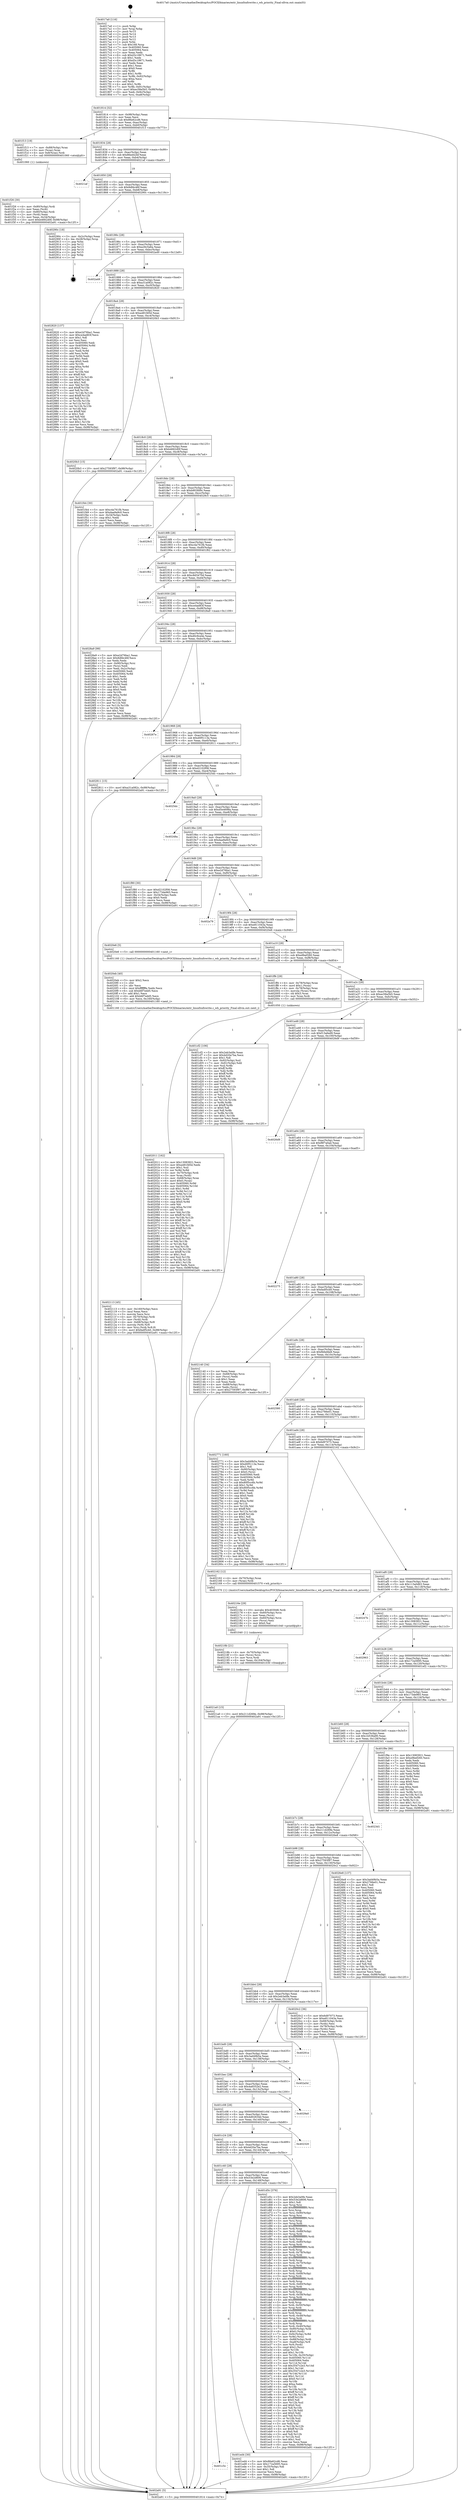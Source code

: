 digraph "0x4017a0" {
  label = "0x4017a0 (/mnt/c/Users/mathe/Desktop/tcc/POCII/binaries/extr_linuxfsnfswrite.c_wb_priority_Final-ollvm.out::main(0))"
  labelloc = "t"
  node[shape=record]

  Entry [label="",width=0.3,height=0.3,shape=circle,fillcolor=black,style=filled]
  "0x401814" [label="{
     0x401814 [32]\l
     | [instrs]\l
     &nbsp;&nbsp;0x401814 \<+6\>: mov -0x98(%rbp),%eax\l
     &nbsp;&nbsp;0x40181a \<+2\>: mov %eax,%ecx\l
     &nbsp;&nbsp;0x40181c \<+6\>: sub $0x86e62cd6,%ecx\l
     &nbsp;&nbsp;0x401822 \<+6\>: mov %eax,-0xac(%rbp)\l
     &nbsp;&nbsp;0x401828 \<+6\>: mov %ecx,-0xb0(%rbp)\l
     &nbsp;&nbsp;0x40182e \<+6\>: je 0000000000401f13 \<main+0x773\>\l
  }"]
  "0x401f13" [label="{
     0x401f13 [19]\l
     | [instrs]\l
     &nbsp;&nbsp;0x401f13 \<+7\>: mov -0x88(%rbp),%rax\l
     &nbsp;&nbsp;0x401f1a \<+3\>: mov (%rax),%rax\l
     &nbsp;&nbsp;0x401f1d \<+4\>: mov 0x8(%rax),%rdi\l
     &nbsp;&nbsp;0x401f21 \<+5\>: call 0000000000401060 \<atoi@plt\>\l
     | [calls]\l
     &nbsp;&nbsp;0x401060 \{1\} (unknown)\l
  }"]
  "0x401834" [label="{
     0x401834 [28]\l
     | [instrs]\l
     &nbsp;&nbsp;0x401834 \<+5\>: jmp 0000000000401839 \<main+0x99\>\l
     &nbsp;&nbsp;0x401839 \<+6\>: mov -0xac(%rbp),%eax\l
     &nbsp;&nbsp;0x40183f \<+5\>: sub $0x86ed42bf,%eax\l
     &nbsp;&nbsp;0x401844 \<+6\>: mov %eax,-0xb4(%rbp)\l
     &nbsp;&nbsp;0x40184a \<+6\>: je 00000000004021af \<main+0xa0f\>\l
  }"]
  Exit [label="",width=0.3,height=0.3,shape=circle,fillcolor=black,style=filled,peripheries=2]
  "0x4021af" [label="{
     0x4021af\l
  }", style=dashed]
  "0x401850" [label="{
     0x401850 [28]\l
     | [instrs]\l
     &nbsp;&nbsp;0x401850 \<+5\>: jmp 0000000000401855 \<main+0xb5\>\l
     &nbsp;&nbsp;0x401855 \<+6\>: mov -0xac(%rbp),%eax\l
     &nbsp;&nbsp;0x40185b \<+5\>: sub $0x8dfdc46f,%eax\l
     &nbsp;&nbsp;0x401860 \<+6\>: mov %eax,-0xb8(%rbp)\l
     &nbsp;&nbsp;0x401866 \<+6\>: je 000000000040290c \<main+0x116c\>\l
  }"]
  "0x4021a0" [label="{
     0x4021a0 [15]\l
     | [instrs]\l
     &nbsp;&nbsp;0x4021a0 \<+10\>: movl $0x211d269e,-0x98(%rbp)\l
     &nbsp;&nbsp;0x4021aa \<+5\>: jmp 0000000000402a91 \<main+0x12f1\>\l
  }"]
  "0x40290c" [label="{
     0x40290c [18]\l
     | [instrs]\l
     &nbsp;&nbsp;0x40290c \<+3\>: mov -0x2c(%rbp),%eax\l
     &nbsp;&nbsp;0x40290f \<+4\>: lea -0x28(%rbp),%rsp\l
     &nbsp;&nbsp;0x402913 \<+1\>: pop %rbx\l
     &nbsp;&nbsp;0x402914 \<+2\>: pop %r12\l
     &nbsp;&nbsp;0x402916 \<+2\>: pop %r13\l
     &nbsp;&nbsp;0x402918 \<+2\>: pop %r14\l
     &nbsp;&nbsp;0x40291a \<+2\>: pop %r15\l
     &nbsp;&nbsp;0x40291c \<+1\>: pop %rbp\l
     &nbsp;&nbsp;0x40291d \<+1\>: ret\l
  }"]
  "0x40186c" [label="{
     0x40186c [28]\l
     | [instrs]\l
     &nbsp;&nbsp;0x40186c \<+5\>: jmp 0000000000401871 \<main+0xd1\>\l
     &nbsp;&nbsp;0x401871 \<+6\>: mov -0xac(%rbp),%eax\l
     &nbsp;&nbsp;0x401877 \<+5\>: sub $0xa26c5a6a,%eax\l
     &nbsp;&nbsp;0x40187c \<+6\>: mov %eax,-0xbc(%rbp)\l
     &nbsp;&nbsp;0x401882 \<+6\>: je 0000000000402a49 \<main+0x12a9\>\l
  }"]
  "0x40218b" [label="{
     0x40218b [21]\l
     | [instrs]\l
     &nbsp;&nbsp;0x40218b \<+4\>: mov -0x70(%rbp),%rcx\l
     &nbsp;&nbsp;0x40218f \<+3\>: mov (%rcx),%rcx\l
     &nbsp;&nbsp;0x402192 \<+3\>: mov %rcx,%rdi\l
     &nbsp;&nbsp;0x402195 \<+6\>: mov %eax,-0x164(%rbp)\l
     &nbsp;&nbsp;0x40219b \<+5\>: call 0000000000401030 \<free@plt\>\l
     | [calls]\l
     &nbsp;&nbsp;0x401030 \{1\} (unknown)\l
  }"]
  "0x402a49" [label="{
     0x402a49\l
  }", style=dashed]
  "0x401888" [label="{
     0x401888 [28]\l
     | [instrs]\l
     &nbsp;&nbsp;0x401888 \<+5\>: jmp 000000000040188d \<main+0xed\>\l
     &nbsp;&nbsp;0x40188d \<+6\>: mov -0xac(%rbp),%eax\l
     &nbsp;&nbsp;0x401893 \<+5\>: sub $0xa31a082c,%eax\l
     &nbsp;&nbsp;0x401898 \<+6\>: mov %eax,-0xc0(%rbp)\l
     &nbsp;&nbsp;0x40189e \<+6\>: je 0000000000402820 \<main+0x1080\>\l
  }"]
  "0x40216e" [label="{
     0x40216e [29]\l
     | [instrs]\l
     &nbsp;&nbsp;0x40216e \<+10\>: movabs $0x4030d6,%rdi\l
     &nbsp;&nbsp;0x402178 \<+4\>: mov -0x60(%rbp),%rcx\l
     &nbsp;&nbsp;0x40217c \<+2\>: mov %eax,(%rcx)\l
     &nbsp;&nbsp;0x40217e \<+4\>: mov -0x60(%rbp),%rcx\l
     &nbsp;&nbsp;0x402182 \<+2\>: mov (%rcx),%esi\l
     &nbsp;&nbsp;0x402184 \<+2\>: mov $0x0,%al\l
     &nbsp;&nbsp;0x402186 \<+5\>: call 0000000000401040 \<printf@plt\>\l
     | [calls]\l
     &nbsp;&nbsp;0x401040 \{1\} (unknown)\l
  }"]
  "0x402820" [label="{
     0x402820 [137]\l
     | [instrs]\l
     &nbsp;&nbsp;0x402820 \<+5\>: mov $0xe2d76ba1,%eax\l
     &nbsp;&nbsp;0x402825 \<+5\>: mov $0xce4ad83f,%ecx\l
     &nbsp;&nbsp;0x40282a \<+2\>: mov $0x1,%dl\l
     &nbsp;&nbsp;0x40282c \<+2\>: xor %esi,%esi\l
     &nbsp;&nbsp;0x40282e \<+7\>: mov 0x405060,%edi\l
     &nbsp;&nbsp;0x402835 \<+8\>: mov 0x405064,%r8d\l
     &nbsp;&nbsp;0x40283d \<+3\>: sub $0x1,%esi\l
     &nbsp;&nbsp;0x402840 \<+3\>: mov %edi,%r9d\l
     &nbsp;&nbsp;0x402843 \<+3\>: add %esi,%r9d\l
     &nbsp;&nbsp;0x402846 \<+4\>: imul %r9d,%edi\l
     &nbsp;&nbsp;0x40284a \<+3\>: and $0x1,%edi\l
     &nbsp;&nbsp;0x40284d \<+3\>: cmp $0x0,%edi\l
     &nbsp;&nbsp;0x402850 \<+4\>: sete %r10b\l
     &nbsp;&nbsp;0x402854 \<+4\>: cmp $0xa,%r8d\l
     &nbsp;&nbsp;0x402858 \<+4\>: setl %r11b\l
     &nbsp;&nbsp;0x40285c \<+3\>: mov %r10b,%bl\l
     &nbsp;&nbsp;0x40285f \<+3\>: xor $0xff,%bl\l
     &nbsp;&nbsp;0x402862 \<+3\>: mov %r11b,%r14b\l
     &nbsp;&nbsp;0x402865 \<+4\>: xor $0xff,%r14b\l
     &nbsp;&nbsp;0x402869 \<+3\>: xor $0x1,%dl\l
     &nbsp;&nbsp;0x40286c \<+3\>: mov %bl,%r15b\l
     &nbsp;&nbsp;0x40286f \<+4\>: and $0xff,%r15b\l
     &nbsp;&nbsp;0x402873 \<+3\>: and %dl,%r10b\l
     &nbsp;&nbsp;0x402876 \<+3\>: mov %r14b,%r12b\l
     &nbsp;&nbsp;0x402879 \<+4\>: and $0xff,%r12b\l
     &nbsp;&nbsp;0x40287d \<+3\>: and %dl,%r11b\l
     &nbsp;&nbsp;0x402880 \<+3\>: or %r10b,%r15b\l
     &nbsp;&nbsp;0x402883 \<+3\>: or %r11b,%r12b\l
     &nbsp;&nbsp;0x402886 \<+3\>: xor %r12b,%r15b\l
     &nbsp;&nbsp;0x402889 \<+3\>: or %r14b,%bl\l
     &nbsp;&nbsp;0x40288c \<+3\>: xor $0xff,%bl\l
     &nbsp;&nbsp;0x40288f \<+3\>: or $0x1,%dl\l
     &nbsp;&nbsp;0x402892 \<+2\>: and %dl,%bl\l
     &nbsp;&nbsp;0x402894 \<+3\>: or %bl,%r15b\l
     &nbsp;&nbsp;0x402897 \<+4\>: test $0x1,%r15b\l
     &nbsp;&nbsp;0x40289b \<+3\>: cmovne %ecx,%eax\l
     &nbsp;&nbsp;0x40289e \<+6\>: mov %eax,-0x98(%rbp)\l
     &nbsp;&nbsp;0x4028a4 \<+5\>: jmp 0000000000402a91 \<main+0x12f1\>\l
  }"]
  "0x4018a4" [label="{
     0x4018a4 [28]\l
     | [instrs]\l
     &nbsp;&nbsp;0x4018a4 \<+5\>: jmp 00000000004018a9 \<main+0x109\>\l
     &nbsp;&nbsp;0x4018a9 \<+6\>: mov -0xac(%rbp),%eax\l
     &nbsp;&nbsp;0x4018af \<+5\>: sub $0xa481fd5d,%eax\l
     &nbsp;&nbsp;0x4018b4 \<+6\>: mov %eax,-0xc4(%rbp)\l
     &nbsp;&nbsp;0x4018ba \<+6\>: je 00000000004020b3 \<main+0x913\>\l
  }"]
  "0x402113" [label="{
     0x402113 [45]\l
     | [instrs]\l
     &nbsp;&nbsp;0x402113 \<+6\>: mov -0x160(%rbp),%ecx\l
     &nbsp;&nbsp;0x402119 \<+3\>: imul %eax,%ecx\l
     &nbsp;&nbsp;0x40211c \<+3\>: movslq %ecx,%rsi\l
     &nbsp;&nbsp;0x40211f \<+4\>: mov -0x70(%rbp),%rdi\l
     &nbsp;&nbsp;0x402123 \<+3\>: mov (%rdi),%rdi\l
     &nbsp;&nbsp;0x402126 \<+4\>: mov -0x68(%rbp),%r8\l
     &nbsp;&nbsp;0x40212a \<+3\>: movslq (%r8),%r8\l
     &nbsp;&nbsp;0x40212d \<+4\>: mov %rsi,(%rdi,%r8,8)\l
     &nbsp;&nbsp;0x402131 \<+10\>: movl $0xfadf5cb0,-0x98(%rbp)\l
     &nbsp;&nbsp;0x40213b \<+5\>: jmp 0000000000402a91 \<main+0x12f1\>\l
  }"]
  "0x4020b3" [label="{
     0x4020b3 [15]\l
     | [instrs]\l
     &nbsp;&nbsp;0x4020b3 \<+10\>: movl $0x27593f97,-0x98(%rbp)\l
     &nbsp;&nbsp;0x4020bd \<+5\>: jmp 0000000000402a91 \<main+0x12f1\>\l
  }"]
  "0x4018c0" [label="{
     0x4018c0 [28]\l
     | [instrs]\l
     &nbsp;&nbsp;0x4018c0 \<+5\>: jmp 00000000004018c5 \<main+0x125\>\l
     &nbsp;&nbsp;0x4018c5 \<+6\>: mov -0xac(%rbp),%eax\l
     &nbsp;&nbsp;0x4018cb \<+5\>: sub $0xb4662d0f,%eax\l
     &nbsp;&nbsp;0x4018d0 \<+6\>: mov %eax,-0xc8(%rbp)\l
     &nbsp;&nbsp;0x4018d6 \<+6\>: je 0000000000401f44 \<main+0x7a4\>\l
  }"]
  "0x4020eb" [label="{
     0x4020eb [40]\l
     | [instrs]\l
     &nbsp;&nbsp;0x4020eb \<+5\>: mov $0x2,%ecx\l
     &nbsp;&nbsp;0x4020f0 \<+1\>: cltd\l
     &nbsp;&nbsp;0x4020f1 \<+2\>: idiv %ecx\l
     &nbsp;&nbsp;0x4020f3 \<+6\>: imul $0xfffffffe,%edx,%ecx\l
     &nbsp;&nbsp;0x4020f9 \<+6\>: sub $0xb6f7edd5,%ecx\l
     &nbsp;&nbsp;0x4020ff \<+3\>: add $0x1,%ecx\l
     &nbsp;&nbsp;0x402102 \<+6\>: add $0xb6f7edd5,%ecx\l
     &nbsp;&nbsp;0x402108 \<+6\>: mov %ecx,-0x160(%rbp)\l
     &nbsp;&nbsp;0x40210e \<+5\>: call 0000000000401160 \<next_i\>\l
     | [calls]\l
     &nbsp;&nbsp;0x401160 \{1\} (/mnt/c/Users/mathe/Desktop/tcc/POCII/binaries/extr_linuxfsnfswrite.c_wb_priority_Final-ollvm.out::next_i)\l
  }"]
  "0x401f44" [label="{
     0x401f44 [30]\l
     | [instrs]\l
     &nbsp;&nbsp;0x401f44 \<+5\>: mov $0xc4a761fb,%eax\l
     &nbsp;&nbsp;0x401f49 \<+5\>: mov $0xdaa9a9c0,%ecx\l
     &nbsp;&nbsp;0x401f4e \<+3\>: mov -0x34(%rbp),%edx\l
     &nbsp;&nbsp;0x401f51 \<+3\>: cmp $0x1,%edx\l
     &nbsp;&nbsp;0x401f54 \<+3\>: cmovl %ecx,%eax\l
     &nbsp;&nbsp;0x401f57 \<+6\>: mov %eax,-0x98(%rbp)\l
     &nbsp;&nbsp;0x401f5d \<+5\>: jmp 0000000000402a91 \<main+0x12f1\>\l
  }"]
  "0x4018dc" [label="{
     0x4018dc [28]\l
     | [instrs]\l
     &nbsp;&nbsp;0x4018dc \<+5\>: jmp 00000000004018e1 \<main+0x141\>\l
     &nbsp;&nbsp;0x4018e1 \<+6\>: mov -0xac(%rbp),%eax\l
     &nbsp;&nbsp;0x4018e7 \<+5\>: sub $0xb903fd9c,%eax\l
     &nbsp;&nbsp;0x4018ec \<+6\>: mov %eax,-0xcc(%rbp)\l
     &nbsp;&nbsp;0x4018f2 \<+6\>: je 00000000004029c5 \<main+0x1225\>\l
  }"]
  "0x402011" [label="{
     0x402011 [162]\l
     | [instrs]\l
     &nbsp;&nbsp;0x402011 \<+5\>: mov $0x13083921,%ecx\l
     &nbsp;&nbsp;0x402016 \<+5\>: mov $0xa481fd5d,%edx\l
     &nbsp;&nbsp;0x40201b \<+3\>: mov $0x1,%sil\l
     &nbsp;&nbsp;0x40201e \<+3\>: xor %r8d,%r8d\l
     &nbsp;&nbsp;0x402021 \<+4\>: mov -0x70(%rbp),%rdi\l
     &nbsp;&nbsp;0x402025 \<+3\>: mov %rax,(%rdi)\l
     &nbsp;&nbsp;0x402028 \<+4\>: mov -0x68(%rbp),%rax\l
     &nbsp;&nbsp;0x40202c \<+6\>: movl $0x0,(%rax)\l
     &nbsp;&nbsp;0x402032 \<+8\>: mov 0x405060,%r9d\l
     &nbsp;&nbsp;0x40203a \<+8\>: mov 0x405064,%r10d\l
     &nbsp;&nbsp;0x402042 \<+4\>: sub $0x1,%r8d\l
     &nbsp;&nbsp;0x402046 \<+3\>: mov %r9d,%r11d\l
     &nbsp;&nbsp;0x402049 \<+3\>: add %r8d,%r11d\l
     &nbsp;&nbsp;0x40204c \<+4\>: imul %r11d,%r9d\l
     &nbsp;&nbsp;0x402050 \<+4\>: and $0x1,%r9d\l
     &nbsp;&nbsp;0x402054 \<+4\>: cmp $0x0,%r9d\l
     &nbsp;&nbsp;0x402058 \<+3\>: sete %bl\l
     &nbsp;&nbsp;0x40205b \<+4\>: cmp $0xa,%r10d\l
     &nbsp;&nbsp;0x40205f \<+4\>: setl %r14b\l
     &nbsp;&nbsp;0x402063 \<+3\>: mov %bl,%r15b\l
     &nbsp;&nbsp;0x402066 \<+4\>: xor $0xff,%r15b\l
     &nbsp;&nbsp;0x40206a \<+3\>: mov %r14b,%r12b\l
     &nbsp;&nbsp;0x40206d \<+4\>: xor $0xff,%r12b\l
     &nbsp;&nbsp;0x402071 \<+4\>: xor $0x1,%sil\l
     &nbsp;&nbsp;0x402075 \<+3\>: mov %r15b,%r13b\l
     &nbsp;&nbsp;0x402078 \<+4\>: and $0xff,%r13b\l
     &nbsp;&nbsp;0x40207c \<+3\>: and %sil,%bl\l
     &nbsp;&nbsp;0x40207f \<+3\>: mov %r12b,%al\l
     &nbsp;&nbsp;0x402082 \<+2\>: and $0xff,%al\l
     &nbsp;&nbsp;0x402084 \<+3\>: and %sil,%r14b\l
     &nbsp;&nbsp;0x402087 \<+3\>: or %bl,%r13b\l
     &nbsp;&nbsp;0x40208a \<+3\>: or %r14b,%al\l
     &nbsp;&nbsp;0x40208d \<+3\>: xor %al,%r13b\l
     &nbsp;&nbsp;0x402090 \<+3\>: or %r12b,%r15b\l
     &nbsp;&nbsp;0x402093 \<+4\>: xor $0xff,%r15b\l
     &nbsp;&nbsp;0x402097 \<+4\>: or $0x1,%sil\l
     &nbsp;&nbsp;0x40209b \<+3\>: and %sil,%r15b\l
     &nbsp;&nbsp;0x40209e \<+3\>: or %r15b,%r13b\l
     &nbsp;&nbsp;0x4020a1 \<+4\>: test $0x1,%r13b\l
     &nbsp;&nbsp;0x4020a5 \<+3\>: cmovne %edx,%ecx\l
     &nbsp;&nbsp;0x4020a8 \<+6\>: mov %ecx,-0x98(%rbp)\l
     &nbsp;&nbsp;0x4020ae \<+5\>: jmp 0000000000402a91 \<main+0x12f1\>\l
  }"]
  "0x4029c5" [label="{
     0x4029c5\l
  }", style=dashed]
  "0x4018f8" [label="{
     0x4018f8 [28]\l
     | [instrs]\l
     &nbsp;&nbsp;0x4018f8 \<+5\>: jmp 00000000004018fd \<main+0x15d\>\l
     &nbsp;&nbsp;0x4018fd \<+6\>: mov -0xac(%rbp),%eax\l
     &nbsp;&nbsp;0x401903 \<+5\>: sub $0xc4a761fb,%eax\l
     &nbsp;&nbsp;0x401908 \<+6\>: mov %eax,-0xd0(%rbp)\l
     &nbsp;&nbsp;0x40190e \<+6\>: je 0000000000401f62 \<main+0x7c2\>\l
  }"]
  "0x401f26" [label="{
     0x401f26 [30]\l
     | [instrs]\l
     &nbsp;&nbsp;0x401f26 \<+4\>: mov -0x80(%rbp),%rdi\l
     &nbsp;&nbsp;0x401f2a \<+2\>: mov %eax,(%rdi)\l
     &nbsp;&nbsp;0x401f2c \<+4\>: mov -0x80(%rbp),%rdi\l
     &nbsp;&nbsp;0x401f30 \<+2\>: mov (%rdi),%eax\l
     &nbsp;&nbsp;0x401f32 \<+3\>: mov %eax,-0x34(%rbp)\l
     &nbsp;&nbsp;0x401f35 \<+10\>: movl $0xb4662d0f,-0x98(%rbp)\l
     &nbsp;&nbsp;0x401f3f \<+5\>: jmp 0000000000402a91 \<main+0x12f1\>\l
  }"]
  "0x401f62" [label="{
     0x401f62\l
  }", style=dashed]
  "0x401914" [label="{
     0x401914 [28]\l
     | [instrs]\l
     &nbsp;&nbsp;0x401914 \<+5\>: jmp 0000000000401919 \<main+0x179\>\l
     &nbsp;&nbsp;0x401919 \<+6\>: mov -0xac(%rbp),%eax\l
     &nbsp;&nbsp;0x40191f \<+5\>: sub $0xc8d3470d,%eax\l
     &nbsp;&nbsp;0x401924 \<+6\>: mov %eax,-0xd4(%rbp)\l
     &nbsp;&nbsp;0x40192a \<+6\>: je 0000000000402513 \<main+0xd73\>\l
  }"]
  "0x401c5c" [label="{
     0x401c5c\l
  }", style=dashed]
  "0x402513" [label="{
     0x402513\l
  }", style=dashed]
  "0x401930" [label="{
     0x401930 [28]\l
     | [instrs]\l
     &nbsp;&nbsp;0x401930 \<+5\>: jmp 0000000000401935 \<main+0x195\>\l
     &nbsp;&nbsp;0x401935 \<+6\>: mov -0xac(%rbp),%eax\l
     &nbsp;&nbsp;0x40193b \<+5\>: sub $0xce4ad83f,%eax\l
     &nbsp;&nbsp;0x401940 \<+6\>: mov %eax,-0xd8(%rbp)\l
     &nbsp;&nbsp;0x401946 \<+6\>: je 00000000004028a9 \<main+0x1109\>\l
  }"]
  "0x401ed4" [label="{
     0x401ed4 [30]\l
     | [instrs]\l
     &nbsp;&nbsp;0x401ed4 \<+5\>: mov $0x86e62cd6,%eax\l
     &nbsp;&nbsp;0x401ed9 \<+5\>: mov $0x172a5695,%ecx\l
     &nbsp;&nbsp;0x401ede \<+3\>: mov -0x35(%rbp),%dl\l
     &nbsp;&nbsp;0x401ee1 \<+3\>: test $0x1,%dl\l
     &nbsp;&nbsp;0x401ee4 \<+3\>: cmovne %ecx,%eax\l
     &nbsp;&nbsp;0x401ee7 \<+6\>: mov %eax,-0x98(%rbp)\l
     &nbsp;&nbsp;0x401eed \<+5\>: jmp 0000000000402a91 \<main+0x12f1\>\l
  }"]
  "0x4028a9" [label="{
     0x4028a9 [99]\l
     | [instrs]\l
     &nbsp;&nbsp;0x4028a9 \<+5\>: mov $0xe2d76ba1,%eax\l
     &nbsp;&nbsp;0x4028ae \<+5\>: mov $0x8dfdc46f,%ecx\l
     &nbsp;&nbsp;0x4028b3 \<+2\>: xor %edx,%edx\l
     &nbsp;&nbsp;0x4028b5 \<+7\>: mov -0x90(%rbp),%rsi\l
     &nbsp;&nbsp;0x4028bc \<+2\>: mov (%rsi),%edi\l
     &nbsp;&nbsp;0x4028be \<+3\>: mov %edi,-0x2c(%rbp)\l
     &nbsp;&nbsp;0x4028c1 \<+7\>: mov 0x405060,%edi\l
     &nbsp;&nbsp;0x4028c8 \<+8\>: mov 0x405064,%r8d\l
     &nbsp;&nbsp;0x4028d0 \<+3\>: sub $0x1,%edx\l
     &nbsp;&nbsp;0x4028d3 \<+3\>: mov %edi,%r9d\l
     &nbsp;&nbsp;0x4028d6 \<+3\>: add %edx,%r9d\l
     &nbsp;&nbsp;0x4028d9 \<+4\>: imul %r9d,%edi\l
     &nbsp;&nbsp;0x4028dd \<+3\>: and $0x1,%edi\l
     &nbsp;&nbsp;0x4028e0 \<+3\>: cmp $0x0,%edi\l
     &nbsp;&nbsp;0x4028e3 \<+4\>: sete %r10b\l
     &nbsp;&nbsp;0x4028e7 \<+4\>: cmp $0xa,%r8d\l
     &nbsp;&nbsp;0x4028eb \<+4\>: setl %r11b\l
     &nbsp;&nbsp;0x4028ef \<+3\>: mov %r10b,%bl\l
     &nbsp;&nbsp;0x4028f2 \<+3\>: and %r11b,%bl\l
     &nbsp;&nbsp;0x4028f5 \<+3\>: xor %r11b,%r10b\l
     &nbsp;&nbsp;0x4028f8 \<+3\>: or %r10b,%bl\l
     &nbsp;&nbsp;0x4028fb \<+3\>: test $0x1,%bl\l
     &nbsp;&nbsp;0x4028fe \<+3\>: cmovne %ecx,%eax\l
     &nbsp;&nbsp;0x402901 \<+6\>: mov %eax,-0x98(%rbp)\l
     &nbsp;&nbsp;0x402907 \<+5\>: jmp 0000000000402a91 \<main+0x12f1\>\l
  }"]
  "0x40194c" [label="{
     0x40194c [28]\l
     | [instrs]\l
     &nbsp;&nbsp;0x40194c \<+5\>: jmp 0000000000401951 \<main+0x1b1\>\l
     &nbsp;&nbsp;0x401951 \<+6\>: mov -0xac(%rbp),%eax\l
     &nbsp;&nbsp;0x401957 \<+5\>: sub $0xd0c9ce4e,%eax\l
     &nbsp;&nbsp;0x40195c \<+6\>: mov %eax,-0xdc(%rbp)\l
     &nbsp;&nbsp;0x401962 \<+6\>: je 000000000040267e \<main+0xede\>\l
  }"]
  "0x401c40" [label="{
     0x401c40 [28]\l
     | [instrs]\l
     &nbsp;&nbsp;0x401c40 \<+5\>: jmp 0000000000401c45 \<main+0x4a5\>\l
     &nbsp;&nbsp;0x401c45 \<+6\>: mov -0xac(%rbp),%eax\l
     &nbsp;&nbsp;0x401c4b \<+5\>: sub $0x53e2d606,%eax\l
     &nbsp;&nbsp;0x401c50 \<+6\>: mov %eax,-0x148(%rbp)\l
     &nbsp;&nbsp;0x401c56 \<+6\>: je 0000000000401ed4 \<main+0x734\>\l
  }"]
  "0x40267e" [label="{
     0x40267e\l
  }", style=dashed]
  "0x401968" [label="{
     0x401968 [28]\l
     | [instrs]\l
     &nbsp;&nbsp;0x401968 \<+5\>: jmp 000000000040196d \<main+0x1cd\>\l
     &nbsp;&nbsp;0x40196d \<+6\>: mov -0xac(%rbp),%eax\l
     &nbsp;&nbsp;0x401973 \<+5\>: sub $0xd0f5113e,%eax\l
     &nbsp;&nbsp;0x401978 \<+6\>: mov %eax,-0xe0(%rbp)\l
     &nbsp;&nbsp;0x40197e \<+6\>: je 0000000000402811 \<main+0x1071\>\l
  }"]
  "0x401d5c" [label="{
     0x401d5c [376]\l
     | [instrs]\l
     &nbsp;&nbsp;0x401d5c \<+5\>: mov $0x2eb3a0fe,%eax\l
     &nbsp;&nbsp;0x401d61 \<+5\>: mov $0x53e2d606,%ecx\l
     &nbsp;&nbsp;0x401d66 \<+2\>: mov $0x1,%dl\l
     &nbsp;&nbsp;0x401d68 \<+3\>: mov %rsp,%rsi\l
     &nbsp;&nbsp;0x401d6b \<+4\>: add $0xfffffffffffffff0,%rsi\l
     &nbsp;&nbsp;0x401d6f \<+3\>: mov %rsi,%rsp\l
     &nbsp;&nbsp;0x401d72 \<+7\>: mov %rsi,-0x90(%rbp)\l
     &nbsp;&nbsp;0x401d79 \<+3\>: mov %rsp,%rsi\l
     &nbsp;&nbsp;0x401d7c \<+4\>: add $0xfffffffffffffff0,%rsi\l
     &nbsp;&nbsp;0x401d80 \<+3\>: mov %rsi,%rsp\l
     &nbsp;&nbsp;0x401d83 \<+3\>: mov %rsp,%rdi\l
     &nbsp;&nbsp;0x401d86 \<+4\>: add $0xfffffffffffffff0,%rdi\l
     &nbsp;&nbsp;0x401d8a \<+3\>: mov %rdi,%rsp\l
     &nbsp;&nbsp;0x401d8d \<+7\>: mov %rdi,-0x88(%rbp)\l
     &nbsp;&nbsp;0x401d94 \<+3\>: mov %rsp,%rdi\l
     &nbsp;&nbsp;0x401d97 \<+4\>: add $0xfffffffffffffff0,%rdi\l
     &nbsp;&nbsp;0x401d9b \<+3\>: mov %rdi,%rsp\l
     &nbsp;&nbsp;0x401d9e \<+4\>: mov %rdi,-0x80(%rbp)\l
     &nbsp;&nbsp;0x401da2 \<+3\>: mov %rsp,%rdi\l
     &nbsp;&nbsp;0x401da5 \<+4\>: add $0xfffffffffffffff0,%rdi\l
     &nbsp;&nbsp;0x401da9 \<+3\>: mov %rdi,%rsp\l
     &nbsp;&nbsp;0x401dac \<+4\>: mov %rdi,-0x78(%rbp)\l
     &nbsp;&nbsp;0x401db0 \<+3\>: mov %rsp,%rdi\l
     &nbsp;&nbsp;0x401db3 \<+4\>: add $0xfffffffffffffff0,%rdi\l
     &nbsp;&nbsp;0x401db7 \<+3\>: mov %rdi,%rsp\l
     &nbsp;&nbsp;0x401dba \<+4\>: mov %rdi,-0x70(%rbp)\l
     &nbsp;&nbsp;0x401dbe \<+3\>: mov %rsp,%rdi\l
     &nbsp;&nbsp;0x401dc1 \<+4\>: add $0xfffffffffffffff0,%rdi\l
     &nbsp;&nbsp;0x401dc5 \<+3\>: mov %rdi,%rsp\l
     &nbsp;&nbsp;0x401dc8 \<+4\>: mov %rdi,-0x68(%rbp)\l
     &nbsp;&nbsp;0x401dcc \<+3\>: mov %rsp,%rdi\l
     &nbsp;&nbsp;0x401dcf \<+4\>: add $0xfffffffffffffff0,%rdi\l
     &nbsp;&nbsp;0x401dd3 \<+3\>: mov %rdi,%rsp\l
     &nbsp;&nbsp;0x401dd6 \<+4\>: mov %rdi,-0x60(%rbp)\l
     &nbsp;&nbsp;0x401dda \<+3\>: mov %rsp,%rdi\l
     &nbsp;&nbsp;0x401ddd \<+4\>: add $0xfffffffffffffff0,%rdi\l
     &nbsp;&nbsp;0x401de1 \<+3\>: mov %rdi,%rsp\l
     &nbsp;&nbsp;0x401de4 \<+4\>: mov %rdi,-0x58(%rbp)\l
     &nbsp;&nbsp;0x401de8 \<+3\>: mov %rsp,%rdi\l
     &nbsp;&nbsp;0x401deb \<+4\>: add $0xfffffffffffffff0,%rdi\l
     &nbsp;&nbsp;0x401def \<+3\>: mov %rdi,%rsp\l
     &nbsp;&nbsp;0x401df2 \<+4\>: mov %rdi,-0x50(%rbp)\l
     &nbsp;&nbsp;0x401df6 \<+3\>: mov %rsp,%rdi\l
     &nbsp;&nbsp;0x401df9 \<+4\>: add $0xfffffffffffffff0,%rdi\l
     &nbsp;&nbsp;0x401dfd \<+3\>: mov %rdi,%rsp\l
     &nbsp;&nbsp;0x401e00 \<+4\>: mov %rdi,-0x48(%rbp)\l
     &nbsp;&nbsp;0x401e04 \<+3\>: mov %rsp,%rdi\l
     &nbsp;&nbsp;0x401e07 \<+4\>: add $0xfffffffffffffff0,%rdi\l
     &nbsp;&nbsp;0x401e0b \<+3\>: mov %rdi,%rsp\l
     &nbsp;&nbsp;0x401e0e \<+4\>: mov %rdi,-0x40(%rbp)\l
     &nbsp;&nbsp;0x401e12 \<+7\>: mov -0x90(%rbp),%rdi\l
     &nbsp;&nbsp;0x401e19 \<+6\>: movl $0x0,(%rdi)\l
     &nbsp;&nbsp;0x401e1f \<+7\>: mov -0x9c(%rbp),%r8d\l
     &nbsp;&nbsp;0x401e26 \<+3\>: mov %r8d,(%rsi)\l
     &nbsp;&nbsp;0x401e29 \<+7\>: mov -0x88(%rbp),%rdi\l
     &nbsp;&nbsp;0x401e30 \<+7\>: mov -0xa8(%rbp),%r9\l
     &nbsp;&nbsp;0x401e37 \<+3\>: mov %r9,(%rdi)\l
     &nbsp;&nbsp;0x401e3a \<+3\>: cmpl $0x2,(%rsi)\l
     &nbsp;&nbsp;0x401e3d \<+4\>: setne %r10b\l
     &nbsp;&nbsp;0x401e41 \<+4\>: and $0x1,%r10b\l
     &nbsp;&nbsp;0x401e45 \<+4\>: mov %r10b,-0x35(%rbp)\l
     &nbsp;&nbsp;0x401e49 \<+8\>: mov 0x405060,%r11d\l
     &nbsp;&nbsp;0x401e51 \<+7\>: mov 0x405064,%ebx\l
     &nbsp;&nbsp;0x401e58 \<+3\>: mov %r11d,%r14d\l
     &nbsp;&nbsp;0x401e5b \<+7\>: sub $0x3547c2e3,%r14d\l
     &nbsp;&nbsp;0x401e62 \<+4\>: sub $0x1,%r14d\l
     &nbsp;&nbsp;0x401e66 \<+7\>: add $0x3547c2e3,%r14d\l
     &nbsp;&nbsp;0x401e6d \<+4\>: imul %r14d,%r11d\l
     &nbsp;&nbsp;0x401e71 \<+4\>: and $0x1,%r11d\l
     &nbsp;&nbsp;0x401e75 \<+4\>: cmp $0x0,%r11d\l
     &nbsp;&nbsp;0x401e79 \<+4\>: sete %r10b\l
     &nbsp;&nbsp;0x401e7d \<+3\>: cmp $0xa,%ebx\l
     &nbsp;&nbsp;0x401e80 \<+4\>: setl %r15b\l
     &nbsp;&nbsp;0x401e84 \<+3\>: mov %r10b,%r12b\l
     &nbsp;&nbsp;0x401e87 \<+4\>: xor $0xff,%r12b\l
     &nbsp;&nbsp;0x401e8b \<+3\>: mov %r15b,%r13b\l
     &nbsp;&nbsp;0x401e8e \<+4\>: xor $0xff,%r13b\l
     &nbsp;&nbsp;0x401e92 \<+3\>: xor $0x0,%dl\l
     &nbsp;&nbsp;0x401e95 \<+3\>: mov %r12b,%sil\l
     &nbsp;&nbsp;0x401e98 \<+4\>: and $0x0,%sil\l
     &nbsp;&nbsp;0x401e9c \<+3\>: and %dl,%r10b\l
     &nbsp;&nbsp;0x401e9f \<+3\>: mov %r13b,%dil\l
     &nbsp;&nbsp;0x401ea2 \<+4\>: and $0x0,%dil\l
     &nbsp;&nbsp;0x401ea6 \<+3\>: and %dl,%r15b\l
     &nbsp;&nbsp;0x401ea9 \<+3\>: or %r10b,%sil\l
     &nbsp;&nbsp;0x401eac \<+3\>: or %r15b,%dil\l
     &nbsp;&nbsp;0x401eaf \<+3\>: xor %dil,%sil\l
     &nbsp;&nbsp;0x401eb2 \<+3\>: or %r13b,%r12b\l
     &nbsp;&nbsp;0x401eb5 \<+4\>: xor $0xff,%r12b\l
     &nbsp;&nbsp;0x401eb9 \<+3\>: or $0x0,%dl\l
     &nbsp;&nbsp;0x401ebc \<+3\>: and %dl,%r12b\l
     &nbsp;&nbsp;0x401ebf \<+3\>: or %r12b,%sil\l
     &nbsp;&nbsp;0x401ec2 \<+4\>: test $0x1,%sil\l
     &nbsp;&nbsp;0x401ec6 \<+3\>: cmovne %ecx,%eax\l
     &nbsp;&nbsp;0x401ec9 \<+6\>: mov %eax,-0x98(%rbp)\l
     &nbsp;&nbsp;0x401ecf \<+5\>: jmp 0000000000402a91 \<main+0x12f1\>\l
  }"]
  "0x402811" [label="{
     0x402811 [15]\l
     | [instrs]\l
     &nbsp;&nbsp;0x402811 \<+10\>: movl $0xa31a082c,-0x98(%rbp)\l
     &nbsp;&nbsp;0x40281b \<+5\>: jmp 0000000000402a91 \<main+0x12f1\>\l
  }"]
  "0x401984" [label="{
     0x401984 [28]\l
     | [instrs]\l
     &nbsp;&nbsp;0x401984 \<+5\>: jmp 0000000000401989 \<main+0x1e9\>\l
     &nbsp;&nbsp;0x401989 \<+6\>: mov -0xac(%rbp),%eax\l
     &nbsp;&nbsp;0x40198f \<+5\>: sub $0xd2102f08,%eax\l
     &nbsp;&nbsp;0x401994 \<+6\>: mov %eax,-0xe4(%rbp)\l
     &nbsp;&nbsp;0x40199a \<+6\>: je 00000000004025dc \<main+0xe3c\>\l
  }"]
  "0x401c24" [label="{
     0x401c24 [28]\l
     | [instrs]\l
     &nbsp;&nbsp;0x401c24 \<+5\>: jmp 0000000000401c29 \<main+0x489\>\l
     &nbsp;&nbsp;0x401c29 \<+6\>: mov -0xac(%rbp),%eax\l
     &nbsp;&nbsp;0x401c2f \<+5\>: sub $0x4d20a7ba,%eax\l
     &nbsp;&nbsp;0x401c34 \<+6\>: mov %eax,-0x144(%rbp)\l
     &nbsp;&nbsp;0x401c3a \<+6\>: je 0000000000401d5c \<main+0x5bc\>\l
  }"]
  "0x4025dc" [label="{
     0x4025dc\l
  }", style=dashed]
  "0x4019a0" [label="{
     0x4019a0 [28]\l
     | [instrs]\l
     &nbsp;&nbsp;0x4019a0 \<+5\>: jmp 00000000004019a5 \<main+0x205\>\l
     &nbsp;&nbsp;0x4019a5 \<+6\>: mov -0xac(%rbp),%eax\l
     &nbsp;&nbsp;0x4019ab \<+5\>: sub $0xd5e4698a,%eax\l
     &nbsp;&nbsp;0x4019b0 \<+6\>: mov %eax,-0xe8(%rbp)\l
     &nbsp;&nbsp;0x4019b6 \<+6\>: je 000000000040248a \<main+0xcea\>\l
  }"]
  "0x402320" [label="{
     0x402320\l
  }", style=dashed]
  "0x40248a" [label="{
     0x40248a\l
  }", style=dashed]
  "0x4019bc" [label="{
     0x4019bc [28]\l
     | [instrs]\l
     &nbsp;&nbsp;0x4019bc \<+5\>: jmp 00000000004019c1 \<main+0x221\>\l
     &nbsp;&nbsp;0x4019c1 \<+6\>: mov -0xac(%rbp),%eax\l
     &nbsp;&nbsp;0x4019c7 \<+5\>: sub $0xdaa9a9c0,%eax\l
     &nbsp;&nbsp;0x4019cc \<+6\>: mov %eax,-0xec(%rbp)\l
     &nbsp;&nbsp;0x4019d2 \<+6\>: je 0000000000401f80 \<main+0x7e0\>\l
  }"]
  "0x401c08" [label="{
     0x401c08 [28]\l
     | [instrs]\l
     &nbsp;&nbsp;0x401c08 \<+5\>: jmp 0000000000401c0d \<main+0x46d\>\l
     &nbsp;&nbsp;0x401c0d \<+6\>: mov -0xac(%rbp),%eax\l
     &nbsp;&nbsp;0x401c13 \<+5\>: sub $0x4d02634d,%eax\l
     &nbsp;&nbsp;0x401c18 \<+6\>: mov %eax,-0x140(%rbp)\l
     &nbsp;&nbsp;0x401c1e \<+6\>: je 0000000000402320 \<main+0xb80\>\l
  }"]
  "0x401f80" [label="{
     0x401f80 [30]\l
     | [instrs]\l
     &nbsp;&nbsp;0x401f80 \<+5\>: mov $0xd2102f08,%eax\l
     &nbsp;&nbsp;0x401f85 \<+5\>: mov $0x173de965,%ecx\l
     &nbsp;&nbsp;0x401f8a \<+3\>: mov -0x34(%rbp),%edx\l
     &nbsp;&nbsp;0x401f8d \<+3\>: cmp $0x0,%edx\l
     &nbsp;&nbsp;0x401f90 \<+3\>: cmove %ecx,%eax\l
     &nbsp;&nbsp;0x401f93 \<+6\>: mov %eax,-0x98(%rbp)\l
     &nbsp;&nbsp;0x401f99 \<+5\>: jmp 0000000000402a91 \<main+0x12f1\>\l
  }"]
  "0x4019d8" [label="{
     0x4019d8 [28]\l
     | [instrs]\l
     &nbsp;&nbsp;0x4019d8 \<+5\>: jmp 00000000004019dd \<main+0x23d\>\l
     &nbsp;&nbsp;0x4019dd \<+6\>: mov -0xac(%rbp),%eax\l
     &nbsp;&nbsp;0x4019e3 \<+5\>: sub $0xe2d76ba1,%eax\l
     &nbsp;&nbsp;0x4019e8 \<+6\>: mov %eax,-0xf0(%rbp)\l
     &nbsp;&nbsp;0x4019ee \<+6\>: je 0000000000402a79 \<main+0x12d9\>\l
  }"]
  "0x4029a0" [label="{
     0x4029a0\l
  }", style=dashed]
  "0x402a79" [label="{
     0x402a79\l
  }", style=dashed]
  "0x4019f4" [label="{
     0x4019f4 [28]\l
     | [instrs]\l
     &nbsp;&nbsp;0x4019f4 \<+5\>: jmp 00000000004019f9 \<main+0x259\>\l
     &nbsp;&nbsp;0x4019f9 \<+6\>: mov -0xac(%rbp),%eax\l
     &nbsp;&nbsp;0x4019ff \<+5\>: sub $0xe811043a,%eax\l
     &nbsp;&nbsp;0x401a04 \<+6\>: mov %eax,-0xf4(%rbp)\l
     &nbsp;&nbsp;0x401a0a \<+6\>: je 00000000004020e6 \<main+0x946\>\l
  }"]
  "0x401bec" [label="{
     0x401bec [28]\l
     | [instrs]\l
     &nbsp;&nbsp;0x401bec \<+5\>: jmp 0000000000401bf1 \<main+0x451\>\l
     &nbsp;&nbsp;0x401bf1 \<+6\>: mov -0xac(%rbp),%eax\l
     &nbsp;&nbsp;0x401bf7 \<+5\>: sub $0x4a6552e2,%eax\l
     &nbsp;&nbsp;0x401bfc \<+6\>: mov %eax,-0x13c(%rbp)\l
     &nbsp;&nbsp;0x401c02 \<+6\>: je 00000000004029a0 \<main+0x1200\>\l
  }"]
  "0x4020e6" [label="{
     0x4020e6 [5]\l
     | [instrs]\l
     &nbsp;&nbsp;0x4020e6 \<+5\>: call 0000000000401160 \<next_i\>\l
     | [calls]\l
     &nbsp;&nbsp;0x401160 \{1\} (/mnt/c/Users/mathe/Desktop/tcc/POCII/binaries/extr_linuxfsnfswrite.c_wb_priority_Final-ollvm.out::next_i)\l
  }"]
  "0x401a10" [label="{
     0x401a10 [28]\l
     | [instrs]\l
     &nbsp;&nbsp;0x401a10 \<+5\>: jmp 0000000000401a15 \<main+0x275\>\l
     &nbsp;&nbsp;0x401a15 \<+6\>: mov -0xac(%rbp),%eax\l
     &nbsp;&nbsp;0x401a1b \<+5\>: sub $0xe9bef260,%eax\l
     &nbsp;&nbsp;0x401a20 \<+6\>: mov %eax,-0xf8(%rbp)\l
     &nbsp;&nbsp;0x401a26 \<+6\>: je 0000000000401ff4 \<main+0x854\>\l
  }"]
  "0x402a5d" [label="{
     0x402a5d\l
  }", style=dashed]
  "0x401ff4" [label="{
     0x401ff4 [29]\l
     | [instrs]\l
     &nbsp;&nbsp;0x401ff4 \<+4\>: mov -0x78(%rbp),%rax\l
     &nbsp;&nbsp;0x401ff8 \<+6\>: movl $0x1,(%rax)\l
     &nbsp;&nbsp;0x401ffe \<+4\>: mov -0x78(%rbp),%rax\l
     &nbsp;&nbsp;0x402002 \<+3\>: movslq (%rax),%rax\l
     &nbsp;&nbsp;0x402005 \<+4\>: shl $0x3,%rax\l
     &nbsp;&nbsp;0x402009 \<+3\>: mov %rax,%rdi\l
     &nbsp;&nbsp;0x40200c \<+5\>: call 0000000000401050 \<malloc@plt\>\l
     | [calls]\l
     &nbsp;&nbsp;0x401050 \{1\} (unknown)\l
  }"]
  "0x401a2c" [label="{
     0x401a2c [28]\l
     | [instrs]\l
     &nbsp;&nbsp;0x401a2c \<+5\>: jmp 0000000000401a31 \<main+0x291\>\l
     &nbsp;&nbsp;0x401a31 \<+6\>: mov -0xac(%rbp),%eax\l
     &nbsp;&nbsp;0x401a37 \<+5\>: sub $0xec58a5b5,%eax\l
     &nbsp;&nbsp;0x401a3c \<+6\>: mov %eax,-0xfc(%rbp)\l
     &nbsp;&nbsp;0x401a42 \<+6\>: je 0000000000401cf2 \<main+0x552\>\l
  }"]
  "0x401bd0" [label="{
     0x401bd0 [28]\l
     | [instrs]\l
     &nbsp;&nbsp;0x401bd0 \<+5\>: jmp 0000000000401bd5 \<main+0x435\>\l
     &nbsp;&nbsp;0x401bd5 \<+6\>: mov -0xac(%rbp),%eax\l
     &nbsp;&nbsp;0x401bdb \<+5\>: sub $0x3ad49b5a,%eax\l
     &nbsp;&nbsp;0x401be0 \<+6\>: mov %eax,-0x138(%rbp)\l
     &nbsp;&nbsp;0x401be6 \<+6\>: je 0000000000402a5d \<main+0x12bd\>\l
  }"]
  "0x401cf2" [label="{
     0x401cf2 [106]\l
     | [instrs]\l
     &nbsp;&nbsp;0x401cf2 \<+5\>: mov $0x2eb3a0fe,%eax\l
     &nbsp;&nbsp;0x401cf7 \<+5\>: mov $0x4d20a7ba,%ecx\l
     &nbsp;&nbsp;0x401cfc \<+2\>: mov $0x1,%dl\l
     &nbsp;&nbsp;0x401cfe \<+7\>: mov -0x92(%rbp),%sil\l
     &nbsp;&nbsp;0x401d05 \<+7\>: mov -0x91(%rbp),%dil\l
     &nbsp;&nbsp;0x401d0c \<+3\>: mov %sil,%r8b\l
     &nbsp;&nbsp;0x401d0f \<+4\>: xor $0xff,%r8b\l
     &nbsp;&nbsp;0x401d13 \<+3\>: mov %dil,%r9b\l
     &nbsp;&nbsp;0x401d16 \<+4\>: xor $0xff,%r9b\l
     &nbsp;&nbsp;0x401d1a \<+3\>: xor $0x0,%dl\l
     &nbsp;&nbsp;0x401d1d \<+3\>: mov %r8b,%r10b\l
     &nbsp;&nbsp;0x401d20 \<+4\>: and $0x0,%r10b\l
     &nbsp;&nbsp;0x401d24 \<+3\>: and %dl,%sil\l
     &nbsp;&nbsp;0x401d27 \<+3\>: mov %r9b,%r11b\l
     &nbsp;&nbsp;0x401d2a \<+4\>: and $0x0,%r11b\l
     &nbsp;&nbsp;0x401d2e \<+3\>: and %dl,%dil\l
     &nbsp;&nbsp;0x401d31 \<+3\>: or %sil,%r10b\l
     &nbsp;&nbsp;0x401d34 \<+3\>: or %dil,%r11b\l
     &nbsp;&nbsp;0x401d37 \<+3\>: xor %r11b,%r10b\l
     &nbsp;&nbsp;0x401d3a \<+3\>: or %r9b,%r8b\l
     &nbsp;&nbsp;0x401d3d \<+4\>: xor $0xff,%r8b\l
     &nbsp;&nbsp;0x401d41 \<+3\>: or $0x0,%dl\l
     &nbsp;&nbsp;0x401d44 \<+3\>: and %dl,%r8b\l
     &nbsp;&nbsp;0x401d47 \<+3\>: or %r8b,%r10b\l
     &nbsp;&nbsp;0x401d4a \<+4\>: test $0x1,%r10b\l
     &nbsp;&nbsp;0x401d4e \<+3\>: cmovne %ecx,%eax\l
     &nbsp;&nbsp;0x401d51 \<+6\>: mov %eax,-0x98(%rbp)\l
     &nbsp;&nbsp;0x401d57 \<+5\>: jmp 0000000000402a91 \<main+0x12f1\>\l
  }"]
  "0x401a48" [label="{
     0x401a48 [28]\l
     | [instrs]\l
     &nbsp;&nbsp;0x401a48 \<+5\>: jmp 0000000000401a4d \<main+0x2ad\>\l
     &nbsp;&nbsp;0x401a4d \<+6\>: mov -0xac(%rbp),%eax\l
     &nbsp;&nbsp;0x401a53 \<+5\>: sub $0xf13a6ed9,%eax\l
     &nbsp;&nbsp;0x401a58 \<+6\>: mov %eax,-0x100(%rbp)\l
     &nbsp;&nbsp;0x401a5e \<+6\>: je 00000000004026d9 \<main+0xf39\>\l
  }"]
  "0x402a91" [label="{
     0x402a91 [5]\l
     | [instrs]\l
     &nbsp;&nbsp;0x402a91 \<+5\>: jmp 0000000000401814 \<main+0x74\>\l
  }"]
  "0x4017a0" [label="{
     0x4017a0 [116]\l
     | [instrs]\l
     &nbsp;&nbsp;0x4017a0 \<+1\>: push %rbp\l
     &nbsp;&nbsp;0x4017a1 \<+3\>: mov %rsp,%rbp\l
     &nbsp;&nbsp;0x4017a4 \<+2\>: push %r15\l
     &nbsp;&nbsp;0x4017a6 \<+2\>: push %r14\l
     &nbsp;&nbsp;0x4017a8 \<+2\>: push %r13\l
     &nbsp;&nbsp;0x4017aa \<+2\>: push %r12\l
     &nbsp;&nbsp;0x4017ac \<+1\>: push %rbx\l
     &nbsp;&nbsp;0x4017ad \<+7\>: sub $0x168,%rsp\l
     &nbsp;&nbsp;0x4017b4 \<+7\>: mov 0x405060,%eax\l
     &nbsp;&nbsp;0x4017bb \<+7\>: mov 0x405064,%ecx\l
     &nbsp;&nbsp;0x4017c2 \<+2\>: mov %eax,%edx\l
     &nbsp;&nbsp;0x4017c4 \<+6\>: sub $0xd3c18671,%edx\l
     &nbsp;&nbsp;0x4017ca \<+3\>: sub $0x1,%edx\l
     &nbsp;&nbsp;0x4017cd \<+6\>: add $0xd3c18671,%edx\l
     &nbsp;&nbsp;0x4017d3 \<+3\>: imul %edx,%eax\l
     &nbsp;&nbsp;0x4017d6 \<+3\>: and $0x1,%eax\l
     &nbsp;&nbsp;0x4017d9 \<+3\>: cmp $0x0,%eax\l
     &nbsp;&nbsp;0x4017dc \<+4\>: sete %r8b\l
     &nbsp;&nbsp;0x4017e0 \<+4\>: and $0x1,%r8b\l
     &nbsp;&nbsp;0x4017e4 \<+7\>: mov %r8b,-0x92(%rbp)\l
     &nbsp;&nbsp;0x4017eb \<+3\>: cmp $0xa,%ecx\l
     &nbsp;&nbsp;0x4017ee \<+4\>: setl %r8b\l
     &nbsp;&nbsp;0x4017f2 \<+4\>: and $0x1,%r8b\l
     &nbsp;&nbsp;0x4017f6 \<+7\>: mov %r8b,-0x91(%rbp)\l
     &nbsp;&nbsp;0x4017fd \<+10\>: movl $0xec58a5b5,-0x98(%rbp)\l
     &nbsp;&nbsp;0x401807 \<+6\>: mov %edi,-0x9c(%rbp)\l
     &nbsp;&nbsp;0x40180d \<+7\>: mov %rsi,-0xa8(%rbp)\l
  }"]
  "0x40291e" [label="{
     0x40291e\l
  }", style=dashed]
  "0x4026d9" [label="{
     0x4026d9\l
  }", style=dashed]
  "0x401a64" [label="{
     0x401a64 [28]\l
     | [instrs]\l
     &nbsp;&nbsp;0x401a64 \<+5\>: jmp 0000000000401a69 \<main+0x2c9\>\l
     &nbsp;&nbsp;0x401a69 \<+6\>: mov -0xac(%rbp),%eax\l
     &nbsp;&nbsp;0x401a6f \<+5\>: sub $0xf8f7a0ad,%eax\l
     &nbsp;&nbsp;0x401a74 \<+6\>: mov %eax,-0x104(%rbp)\l
     &nbsp;&nbsp;0x401a7a \<+6\>: je 0000000000402275 \<main+0xad5\>\l
  }"]
  "0x401bb4" [label="{
     0x401bb4 [28]\l
     | [instrs]\l
     &nbsp;&nbsp;0x401bb4 \<+5\>: jmp 0000000000401bb9 \<main+0x419\>\l
     &nbsp;&nbsp;0x401bb9 \<+6\>: mov -0xac(%rbp),%eax\l
     &nbsp;&nbsp;0x401bbf \<+5\>: sub $0x2eb3a0fe,%eax\l
     &nbsp;&nbsp;0x401bc4 \<+6\>: mov %eax,-0x134(%rbp)\l
     &nbsp;&nbsp;0x401bca \<+6\>: je 000000000040291e \<main+0x117e\>\l
  }"]
  "0x402275" [label="{
     0x402275\l
  }", style=dashed]
  "0x401a80" [label="{
     0x401a80 [28]\l
     | [instrs]\l
     &nbsp;&nbsp;0x401a80 \<+5\>: jmp 0000000000401a85 \<main+0x2e5\>\l
     &nbsp;&nbsp;0x401a85 \<+6\>: mov -0xac(%rbp),%eax\l
     &nbsp;&nbsp;0x401a8b \<+5\>: sub $0xfadf5cb0,%eax\l
     &nbsp;&nbsp;0x401a90 \<+6\>: mov %eax,-0x108(%rbp)\l
     &nbsp;&nbsp;0x401a96 \<+6\>: je 0000000000402140 \<main+0x9a0\>\l
  }"]
  "0x4020c2" [label="{
     0x4020c2 [36]\l
     | [instrs]\l
     &nbsp;&nbsp;0x4020c2 \<+5\>: mov $0x6d97073,%eax\l
     &nbsp;&nbsp;0x4020c7 \<+5\>: mov $0xe811043a,%ecx\l
     &nbsp;&nbsp;0x4020cc \<+4\>: mov -0x68(%rbp),%rdx\l
     &nbsp;&nbsp;0x4020d0 \<+2\>: mov (%rdx),%esi\l
     &nbsp;&nbsp;0x4020d2 \<+4\>: mov -0x78(%rbp),%rdx\l
     &nbsp;&nbsp;0x4020d6 \<+2\>: cmp (%rdx),%esi\l
     &nbsp;&nbsp;0x4020d8 \<+3\>: cmovl %ecx,%eax\l
     &nbsp;&nbsp;0x4020db \<+6\>: mov %eax,-0x98(%rbp)\l
     &nbsp;&nbsp;0x4020e1 \<+5\>: jmp 0000000000402a91 \<main+0x12f1\>\l
  }"]
  "0x402140" [label="{
     0x402140 [34]\l
     | [instrs]\l
     &nbsp;&nbsp;0x402140 \<+2\>: xor %eax,%eax\l
     &nbsp;&nbsp;0x402142 \<+4\>: mov -0x68(%rbp),%rcx\l
     &nbsp;&nbsp;0x402146 \<+2\>: mov (%rcx),%edx\l
     &nbsp;&nbsp;0x402148 \<+3\>: sub $0x1,%eax\l
     &nbsp;&nbsp;0x40214b \<+2\>: sub %eax,%edx\l
     &nbsp;&nbsp;0x40214d \<+4\>: mov -0x68(%rbp),%rcx\l
     &nbsp;&nbsp;0x402151 \<+2\>: mov %edx,(%rcx)\l
     &nbsp;&nbsp;0x402153 \<+10\>: movl $0x27593f97,-0x98(%rbp)\l
     &nbsp;&nbsp;0x40215d \<+5\>: jmp 0000000000402a91 \<main+0x12f1\>\l
  }"]
  "0x401a9c" [label="{
     0x401a9c [28]\l
     | [instrs]\l
     &nbsp;&nbsp;0x401a9c \<+5\>: jmp 0000000000401aa1 \<main+0x301\>\l
     &nbsp;&nbsp;0x401aa1 \<+6\>: mov -0xac(%rbp),%eax\l
     &nbsp;&nbsp;0x401aa7 \<+5\>: sub $0xfb6efde8,%eax\l
     &nbsp;&nbsp;0x401aac \<+6\>: mov %eax,-0x10c(%rbp)\l
     &nbsp;&nbsp;0x401ab2 \<+6\>: je 0000000000402580 \<main+0xde0\>\l
  }"]
  "0x401b98" [label="{
     0x401b98 [28]\l
     | [instrs]\l
     &nbsp;&nbsp;0x401b98 \<+5\>: jmp 0000000000401b9d \<main+0x3fd\>\l
     &nbsp;&nbsp;0x401b9d \<+6\>: mov -0xac(%rbp),%eax\l
     &nbsp;&nbsp;0x401ba3 \<+5\>: sub $0x27593f97,%eax\l
     &nbsp;&nbsp;0x401ba8 \<+6\>: mov %eax,-0x130(%rbp)\l
     &nbsp;&nbsp;0x401bae \<+6\>: je 00000000004020c2 \<main+0x922\>\l
  }"]
  "0x402580" [label="{
     0x402580\l
  }", style=dashed]
  "0x401ab8" [label="{
     0x401ab8 [28]\l
     | [instrs]\l
     &nbsp;&nbsp;0x401ab8 \<+5\>: jmp 0000000000401abd \<main+0x31d\>\l
     &nbsp;&nbsp;0x401abd \<+6\>: mov -0xac(%rbp),%eax\l
     &nbsp;&nbsp;0x401ac3 \<+5\>: sub $0x2766e01,%eax\l
     &nbsp;&nbsp;0x401ac8 \<+6\>: mov %eax,-0x110(%rbp)\l
     &nbsp;&nbsp;0x401ace \<+6\>: je 0000000000402771 \<main+0xfd1\>\l
  }"]
  "0x4026e8" [label="{
     0x4026e8 [137]\l
     | [instrs]\l
     &nbsp;&nbsp;0x4026e8 \<+5\>: mov $0x3ad49b5a,%eax\l
     &nbsp;&nbsp;0x4026ed \<+5\>: mov $0x2766e01,%ecx\l
     &nbsp;&nbsp;0x4026f2 \<+2\>: mov $0x1,%dl\l
     &nbsp;&nbsp;0x4026f4 \<+2\>: xor %esi,%esi\l
     &nbsp;&nbsp;0x4026f6 \<+7\>: mov 0x405060,%edi\l
     &nbsp;&nbsp;0x4026fd \<+8\>: mov 0x405064,%r8d\l
     &nbsp;&nbsp;0x402705 \<+3\>: sub $0x1,%esi\l
     &nbsp;&nbsp;0x402708 \<+3\>: mov %edi,%r9d\l
     &nbsp;&nbsp;0x40270b \<+3\>: add %esi,%r9d\l
     &nbsp;&nbsp;0x40270e \<+4\>: imul %r9d,%edi\l
     &nbsp;&nbsp;0x402712 \<+3\>: and $0x1,%edi\l
     &nbsp;&nbsp;0x402715 \<+3\>: cmp $0x0,%edi\l
     &nbsp;&nbsp;0x402718 \<+4\>: sete %r10b\l
     &nbsp;&nbsp;0x40271c \<+4\>: cmp $0xa,%r8d\l
     &nbsp;&nbsp;0x402720 \<+4\>: setl %r11b\l
     &nbsp;&nbsp;0x402724 \<+3\>: mov %r10b,%bl\l
     &nbsp;&nbsp;0x402727 \<+3\>: xor $0xff,%bl\l
     &nbsp;&nbsp;0x40272a \<+3\>: mov %r11b,%r14b\l
     &nbsp;&nbsp;0x40272d \<+4\>: xor $0xff,%r14b\l
     &nbsp;&nbsp;0x402731 \<+3\>: xor $0x1,%dl\l
     &nbsp;&nbsp;0x402734 \<+3\>: mov %bl,%r15b\l
     &nbsp;&nbsp;0x402737 \<+4\>: and $0xff,%r15b\l
     &nbsp;&nbsp;0x40273b \<+3\>: and %dl,%r10b\l
     &nbsp;&nbsp;0x40273e \<+3\>: mov %r14b,%r12b\l
     &nbsp;&nbsp;0x402741 \<+4\>: and $0xff,%r12b\l
     &nbsp;&nbsp;0x402745 \<+3\>: and %dl,%r11b\l
     &nbsp;&nbsp;0x402748 \<+3\>: or %r10b,%r15b\l
     &nbsp;&nbsp;0x40274b \<+3\>: or %r11b,%r12b\l
     &nbsp;&nbsp;0x40274e \<+3\>: xor %r12b,%r15b\l
     &nbsp;&nbsp;0x402751 \<+3\>: or %r14b,%bl\l
     &nbsp;&nbsp;0x402754 \<+3\>: xor $0xff,%bl\l
     &nbsp;&nbsp;0x402757 \<+3\>: or $0x1,%dl\l
     &nbsp;&nbsp;0x40275a \<+2\>: and %dl,%bl\l
     &nbsp;&nbsp;0x40275c \<+3\>: or %bl,%r15b\l
     &nbsp;&nbsp;0x40275f \<+4\>: test $0x1,%r15b\l
     &nbsp;&nbsp;0x402763 \<+3\>: cmovne %ecx,%eax\l
     &nbsp;&nbsp;0x402766 \<+6\>: mov %eax,-0x98(%rbp)\l
     &nbsp;&nbsp;0x40276c \<+5\>: jmp 0000000000402a91 \<main+0x12f1\>\l
  }"]
  "0x402771" [label="{
     0x402771 [160]\l
     | [instrs]\l
     &nbsp;&nbsp;0x402771 \<+5\>: mov $0x3ad49b5a,%eax\l
     &nbsp;&nbsp;0x402776 \<+5\>: mov $0xd0f5113e,%ecx\l
     &nbsp;&nbsp;0x40277b \<+2\>: mov $0x1,%dl\l
     &nbsp;&nbsp;0x40277d \<+7\>: mov -0x90(%rbp),%rsi\l
     &nbsp;&nbsp;0x402784 \<+6\>: movl $0x0,(%rsi)\l
     &nbsp;&nbsp;0x40278a \<+7\>: mov 0x405060,%edi\l
     &nbsp;&nbsp;0x402791 \<+8\>: mov 0x405064,%r8d\l
     &nbsp;&nbsp;0x402799 \<+3\>: mov %edi,%r9d\l
     &nbsp;&nbsp;0x40279c \<+7\>: sub $0x80f5cc6b,%r9d\l
     &nbsp;&nbsp;0x4027a3 \<+4\>: sub $0x1,%r9d\l
     &nbsp;&nbsp;0x4027a7 \<+7\>: add $0x80f5cc6b,%r9d\l
     &nbsp;&nbsp;0x4027ae \<+4\>: imul %r9d,%edi\l
     &nbsp;&nbsp;0x4027b2 \<+3\>: and $0x1,%edi\l
     &nbsp;&nbsp;0x4027b5 \<+3\>: cmp $0x0,%edi\l
     &nbsp;&nbsp;0x4027b8 \<+4\>: sete %r10b\l
     &nbsp;&nbsp;0x4027bc \<+4\>: cmp $0xa,%r8d\l
     &nbsp;&nbsp;0x4027c0 \<+4\>: setl %r11b\l
     &nbsp;&nbsp;0x4027c4 \<+3\>: mov %r10b,%bl\l
     &nbsp;&nbsp;0x4027c7 \<+3\>: xor $0xff,%bl\l
     &nbsp;&nbsp;0x4027ca \<+3\>: mov %r11b,%r14b\l
     &nbsp;&nbsp;0x4027cd \<+4\>: xor $0xff,%r14b\l
     &nbsp;&nbsp;0x4027d1 \<+3\>: xor $0x1,%dl\l
     &nbsp;&nbsp;0x4027d4 \<+3\>: mov %bl,%r15b\l
     &nbsp;&nbsp;0x4027d7 \<+4\>: and $0xff,%r15b\l
     &nbsp;&nbsp;0x4027db \<+3\>: and %dl,%r10b\l
     &nbsp;&nbsp;0x4027de \<+3\>: mov %r14b,%r12b\l
     &nbsp;&nbsp;0x4027e1 \<+4\>: and $0xff,%r12b\l
     &nbsp;&nbsp;0x4027e5 \<+3\>: and %dl,%r11b\l
     &nbsp;&nbsp;0x4027e8 \<+3\>: or %r10b,%r15b\l
     &nbsp;&nbsp;0x4027eb \<+3\>: or %r11b,%r12b\l
     &nbsp;&nbsp;0x4027ee \<+3\>: xor %r12b,%r15b\l
     &nbsp;&nbsp;0x4027f1 \<+3\>: or %r14b,%bl\l
     &nbsp;&nbsp;0x4027f4 \<+3\>: xor $0xff,%bl\l
     &nbsp;&nbsp;0x4027f7 \<+3\>: or $0x1,%dl\l
     &nbsp;&nbsp;0x4027fa \<+2\>: and %dl,%bl\l
     &nbsp;&nbsp;0x4027fc \<+3\>: or %bl,%r15b\l
     &nbsp;&nbsp;0x4027ff \<+4\>: test $0x1,%r15b\l
     &nbsp;&nbsp;0x402803 \<+3\>: cmovne %ecx,%eax\l
     &nbsp;&nbsp;0x402806 \<+6\>: mov %eax,-0x98(%rbp)\l
     &nbsp;&nbsp;0x40280c \<+5\>: jmp 0000000000402a91 \<main+0x12f1\>\l
  }"]
  "0x401ad4" [label="{
     0x401ad4 [28]\l
     | [instrs]\l
     &nbsp;&nbsp;0x401ad4 \<+5\>: jmp 0000000000401ad9 \<main+0x339\>\l
     &nbsp;&nbsp;0x401ad9 \<+6\>: mov -0xac(%rbp),%eax\l
     &nbsp;&nbsp;0x401adf \<+5\>: sub $0x6d97073,%eax\l
     &nbsp;&nbsp;0x401ae4 \<+6\>: mov %eax,-0x114(%rbp)\l
     &nbsp;&nbsp;0x401aea \<+6\>: je 0000000000402162 \<main+0x9c2\>\l
  }"]
  "0x401b7c" [label="{
     0x401b7c [28]\l
     | [instrs]\l
     &nbsp;&nbsp;0x401b7c \<+5\>: jmp 0000000000401b81 \<main+0x3e1\>\l
     &nbsp;&nbsp;0x401b81 \<+6\>: mov -0xac(%rbp),%eax\l
     &nbsp;&nbsp;0x401b87 \<+5\>: sub $0x211d269e,%eax\l
     &nbsp;&nbsp;0x401b8c \<+6\>: mov %eax,-0x12c(%rbp)\l
     &nbsp;&nbsp;0x401b92 \<+6\>: je 00000000004026e8 \<main+0xf48\>\l
  }"]
  "0x402162" [label="{
     0x402162 [12]\l
     | [instrs]\l
     &nbsp;&nbsp;0x402162 \<+4\>: mov -0x70(%rbp),%rax\l
     &nbsp;&nbsp;0x402166 \<+3\>: mov (%rax),%rdi\l
     &nbsp;&nbsp;0x402169 \<+5\>: call 0000000000401570 \<wb_priority\>\l
     | [calls]\l
     &nbsp;&nbsp;0x401570 \{1\} (/mnt/c/Users/mathe/Desktop/tcc/POCII/binaries/extr_linuxfsnfswrite.c_wb_priority_Final-ollvm.out::wb_priority)\l
  }"]
  "0x401af0" [label="{
     0x401af0 [28]\l
     | [instrs]\l
     &nbsp;&nbsp;0x401af0 \<+5\>: jmp 0000000000401af5 \<main+0x355\>\l
     &nbsp;&nbsp;0x401af5 \<+6\>: mov -0xac(%rbp),%eax\l
     &nbsp;&nbsp;0x401afb \<+5\>: sub $0x113a0d63,%eax\l
     &nbsp;&nbsp;0x401b00 \<+6\>: mov %eax,-0x118(%rbp)\l
     &nbsp;&nbsp;0x401b06 \<+6\>: je 000000000040247b \<main+0xcdb\>\l
  }"]
  "0x4023d1" [label="{
     0x4023d1\l
  }", style=dashed]
  "0x40247b" [label="{
     0x40247b\l
  }", style=dashed]
  "0x401b0c" [label="{
     0x401b0c [28]\l
     | [instrs]\l
     &nbsp;&nbsp;0x401b0c \<+5\>: jmp 0000000000401b11 \<main+0x371\>\l
     &nbsp;&nbsp;0x401b11 \<+6\>: mov -0xac(%rbp),%eax\l
     &nbsp;&nbsp;0x401b17 \<+5\>: sub $0x13083921,%eax\l
     &nbsp;&nbsp;0x401b1c \<+6\>: mov %eax,-0x11c(%rbp)\l
     &nbsp;&nbsp;0x401b22 \<+6\>: je 0000000000402963 \<main+0x11c3\>\l
  }"]
  "0x401b60" [label="{
     0x401b60 [28]\l
     | [instrs]\l
     &nbsp;&nbsp;0x401b60 \<+5\>: jmp 0000000000401b65 \<main+0x3c5\>\l
     &nbsp;&nbsp;0x401b65 \<+6\>: mov -0xac(%rbp),%eax\l
     &nbsp;&nbsp;0x401b6b \<+5\>: sub $0x1b536a90,%eax\l
     &nbsp;&nbsp;0x401b70 \<+6\>: mov %eax,-0x128(%rbp)\l
     &nbsp;&nbsp;0x401b76 \<+6\>: je 00000000004023d1 \<main+0xc31\>\l
  }"]
  "0x402963" [label="{
     0x402963\l
  }", style=dashed]
  "0x401b28" [label="{
     0x401b28 [28]\l
     | [instrs]\l
     &nbsp;&nbsp;0x401b28 \<+5\>: jmp 0000000000401b2d \<main+0x38d\>\l
     &nbsp;&nbsp;0x401b2d \<+6\>: mov -0xac(%rbp),%eax\l
     &nbsp;&nbsp;0x401b33 \<+5\>: sub $0x172a5695,%eax\l
     &nbsp;&nbsp;0x401b38 \<+6\>: mov %eax,-0x120(%rbp)\l
     &nbsp;&nbsp;0x401b3e \<+6\>: je 0000000000401ef2 \<main+0x752\>\l
  }"]
  "0x401f9e" [label="{
     0x401f9e [86]\l
     | [instrs]\l
     &nbsp;&nbsp;0x401f9e \<+5\>: mov $0x13083921,%eax\l
     &nbsp;&nbsp;0x401fa3 \<+5\>: mov $0xe9bef260,%ecx\l
     &nbsp;&nbsp;0x401fa8 \<+2\>: xor %edx,%edx\l
     &nbsp;&nbsp;0x401faa \<+7\>: mov 0x405060,%esi\l
     &nbsp;&nbsp;0x401fb1 \<+7\>: mov 0x405064,%edi\l
     &nbsp;&nbsp;0x401fb8 \<+3\>: sub $0x1,%edx\l
     &nbsp;&nbsp;0x401fbb \<+3\>: mov %esi,%r8d\l
     &nbsp;&nbsp;0x401fbe \<+3\>: add %edx,%r8d\l
     &nbsp;&nbsp;0x401fc1 \<+4\>: imul %r8d,%esi\l
     &nbsp;&nbsp;0x401fc5 \<+3\>: and $0x1,%esi\l
     &nbsp;&nbsp;0x401fc8 \<+3\>: cmp $0x0,%esi\l
     &nbsp;&nbsp;0x401fcb \<+4\>: sete %r9b\l
     &nbsp;&nbsp;0x401fcf \<+3\>: cmp $0xa,%edi\l
     &nbsp;&nbsp;0x401fd2 \<+4\>: setl %r10b\l
     &nbsp;&nbsp;0x401fd6 \<+3\>: mov %r9b,%r11b\l
     &nbsp;&nbsp;0x401fd9 \<+3\>: and %r10b,%r11b\l
     &nbsp;&nbsp;0x401fdc \<+3\>: xor %r10b,%r9b\l
     &nbsp;&nbsp;0x401fdf \<+3\>: or %r9b,%r11b\l
     &nbsp;&nbsp;0x401fe2 \<+4\>: test $0x1,%r11b\l
     &nbsp;&nbsp;0x401fe6 \<+3\>: cmovne %ecx,%eax\l
     &nbsp;&nbsp;0x401fe9 \<+6\>: mov %eax,-0x98(%rbp)\l
     &nbsp;&nbsp;0x401fef \<+5\>: jmp 0000000000402a91 \<main+0x12f1\>\l
  }"]
  "0x401ef2" [label="{
     0x401ef2\l
  }", style=dashed]
  "0x401b44" [label="{
     0x401b44 [28]\l
     | [instrs]\l
     &nbsp;&nbsp;0x401b44 \<+5\>: jmp 0000000000401b49 \<main+0x3a9\>\l
     &nbsp;&nbsp;0x401b49 \<+6\>: mov -0xac(%rbp),%eax\l
     &nbsp;&nbsp;0x401b4f \<+5\>: sub $0x173de965,%eax\l
     &nbsp;&nbsp;0x401b54 \<+6\>: mov %eax,-0x124(%rbp)\l
     &nbsp;&nbsp;0x401b5a \<+6\>: je 0000000000401f9e \<main+0x7fe\>\l
  }"]
  Entry -> "0x4017a0" [label=" 1"]
  "0x401814" -> "0x401f13" [label=" 1"]
  "0x401814" -> "0x401834" [label=" 19"]
  "0x40290c" -> Exit [label=" 1"]
  "0x401834" -> "0x4021af" [label=" 0"]
  "0x401834" -> "0x401850" [label=" 19"]
  "0x4028a9" -> "0x402a91" [label=" 1"]
  "0x401850" -> "0x40290c" [label=" 1"]
  "0x401850" -> "0x40186c" [label=" 18"]
  "0x402820" -> "0x402a91" [label=" 1"]
  "0x40186c" -> "0x402a49" [label=" 0"]
  "0x40186c" -> "0x401888" [label=" 18"]
  "0x402811" -> "0x402a91" [label=" 1"]
  "0x401888" -> "0x402820" [label=" 1"]
  "0x401888" -> "0x4018a4" [label=" 17"]
  "0x402771" -> "0x402a91" [label=" 1"]
  "0x4018a4" -> "0x4020b3" [label=" 1"]
  "0x4018a4" -> "0x4018c0" [label=" 16"]
  "0x4026e8" -> "0x402a91" [label=" 1"]
  "0x4018c0" -> "0x401f44" [label=" 1"]
  "0x4018c0" -> "0x4018dc" [label=" 15"]
  "0x4021a0" -> "0x402a91" [label=" 1"]
  "0x4018dc" -> "0x4029c5" [label=" 0"]
  "0x4018dc" -> "0x4018f8" [label=" 15"]
  "0x40218b" -> "0x4021a0" [label=" 1"]
  "0x4018f8" -> "0x401f62" [label=" 0"]
  "0x4018f8" -> "0x401914" [label=" 15"]
  "0x40216e" -> "0x40218b" [label=" 1"]
  "0x401914" -> "0x402513" [label=" 0"]
  "0x401914" -> "0x401930" [label=" 15"]
  "0x402162" -> "0x40216e" [label=" 1"]
  "0x401930" -> "0x4028a9" [label=" 1"]
  "0x401930" -> "0x40194c" [label=" 14"]
  "0x402140" -> "0x402a91" [label=" 1"]
  "0x40194c" -> "0x40267e" [label=" 0"]
  "0x40194c" -> "0x401968" [label=" 14"]
  "0x4020e6" -> "0x4020eb" [label=" 1"]
  "0x401968" -> "0x402811" [label=" 1"]
  "0x401968" -> "0x401984" [label=" 13"]
  "0x4020c2" -> "0x402a91" [label=" 2"]
  "0x401984" -> "0x4025dc" [label=" 0"]
  "0x401984" -> "0x4019a0" [label=" 13"]
  "0x402011" -> "0x402a91" [label=" 1"]
  "0x4019a0" -> "0x40248a" [label=" 0"]
  "0x4019a0" -> "0x4019bc" [label=" 13"]
  "0x401ff4" -> "0x402011" [label=" 1"]
  "0x4019bc" -> "0x401f80" [label=" 1"]
  "0x4019bc" -> "0x4019d8" [label=" 12"]
  "0x401f80" -> "0x402a91" [label=" 1"]
  "0x4019d8" -> "0x402a79" [label=" 0"]
  "0x4019d8" -> "0x4019f4" [label=" 12"]
  "0x401f44" -> "0x402a91" [label=" 1"]
  "0x4019f4" -> "0x4020e6" [label=" 1"]
  "0x4019f4" -> "0x401a10" [label=" 11"]
  "0x401f13" -> "0x401f26" [label=" 1"]
  "0x401a10" -> "0x401ff4" [label=" 1"]
  "0x401a10" -> "0x401a2c" [label=" 10"]
  "0x401ed4" -> "0x402a91" [label=" 1"]
  "0x401a2c" -> "0x401cf2" [label=" 1"]
  "0x401a2c" -> "0x401a48" [label=" 9"]
  "0x401cf2" -> "0x402a91" [label=" 1"]
  "0x4017a0" -> "0x401814" [label=" 1"]
  "0x402a91" -> "0x401814" [label=" 19"]
  "0x401c40" -> "0x401ed4" [label=" 1"]
  "0x401a48" -> "0x4026d9" [label=" 0"]
  "0x401a48" -> "0x401a64" [label=" 9"]
  "0x402113" -> "0x402a91" [label=" 1"]
  "0x401a64" -> "0x402275" [label=" 0"]
  "0x401a64" -> "0x401a80" [label=" 9"]
  "0x4020eb" -> "0x402113" [label=" 1"]
  "0x401a80" -> "0x402140" [label=" 1"]
  "0x401a80" -> "0x401a9c" [label=" 8"]
  "0x401c24" -> "0x401c40" [label=" 1"]
  "0x401a9c" -> "0x402580" [label=" 0"]
  "0x401a9c" -> "0x401ab8" [label=" 8"]
  "0x4020b3" -> "0x402a91" [label=" 1"]
  "0x401ab8" -> "0x402771" [label=" 1"]
  "0x401ab8" -> "0x401ad4" [label=" 7"]
  "0x401c08" -> "0x401c24" [label=" 2"]
  "0x401ad4" -> "0x402162" [label=" 1"]
  "0x401ad4" -> "0x401af0" [label=" 6"]
  "0x401f9e" -> "0x402a91" [label=" 1"]
  "0x401af0" -> "0x40247b" [label=" 0"]
  "0x401af0" -> "0x401b0c" [label=" 6"]
  "0x401bec" -> "0x401c08" [label=" 2"]
  "0x401b0c" -> "0x402963" [label=" 0"]
  "0x401b0c" -> "0x401b28" [label=" 6"]
  "0x401f26" -> "0x402a91" [label=" 1"]
  "0x401b28" -> "0x401ef2" [label=" 0"]
  "0x401b28" -> "0x401b44" [label=" 6"]
  "0x401bd0" -> "0x401bec" [label=" 2"]
  "0x401b44" -> "0x401f9e" [label=" 1"]
  "0x401b44" -> "0x401b60" [label=" 5"]
  "0x401bec" -> "0x4029a0" [label=" 0"]
  "0x401b60" -> "0x4023d1" [label=" 0"]
  "0x401b60" -> "0x401b7c" [label=" 5"]
  "0x401c08" -> "0x402320" [label=" 0"]
  "0x401b7c" -> "0x4026e8" [label=" 1"]
  "0x401b7c" -> "0x401b98" [label=" 4"]
  "0x401c24" -> "0x401d5c" [label=" 1"]
  "0x401b98" -> "0x4020c2" [label=" 2"]
  "0x401b98" -> "0x401bb4" [label=" 2"]
  "0x401d5c" -> "0x402a91" [label=" 1"]
  "0x401bb4" -> "0x40291e" [label=" 0"]
  "0x401bb4" -> "0x401bd0" [label=" 2"]
  "0x401c40" -> "0x401c5c" [label=" 0"]
  "0x401bd0" -> "0x402a5d" [label=" 0"]
}
